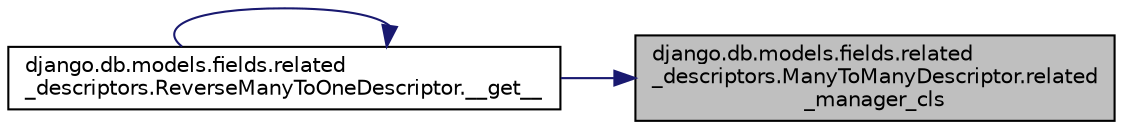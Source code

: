digraph "django.db.models.fields.related_descriptors.ManyToManyDescriptor.related_manager_cls"
{
 // LATEX_PDF_SIZE
  edge [fontname="Helvetica",fontsize="10",labelfontname="Helvetica",labelfontsize="10"];
  node [fontname="Helvetica",fontsize="10",shape=record];
  rankdir="RL";
  Node1 [label="django.db.models.fields.related\l_descriptors.ManyToManyDescriptor.related\l_manager_cls",height=0.2,width=0.4,color="black", fillcolor="grey75", style="filled", fontcolor="black",tooltip=" "];
  Node1 -> Node2 [dir="back",color="midnightblue",fontsize="10",style="solid",fontname="Helvetica"];
  Node2 [label="django.db.models.fields.related\l_descriptors.ReverseManyToOneDescriptor.__get__",height=0.2,width=0.4,color="black", fillcolor="white", style="filled",URL="$d1/dff/classdjango_1_1db_1_1models_1_1fields_1_1related__descriptors_1_1_reverse_many_to_one_descriptor.html#a5a9b698d1e02acafcd7cc0f830768562",tooltip=" "];
  Node2 -> Node2 [dir="back",color="midnightblue",fontsize="10",style="solid",fontname="Helvetica"];
}
